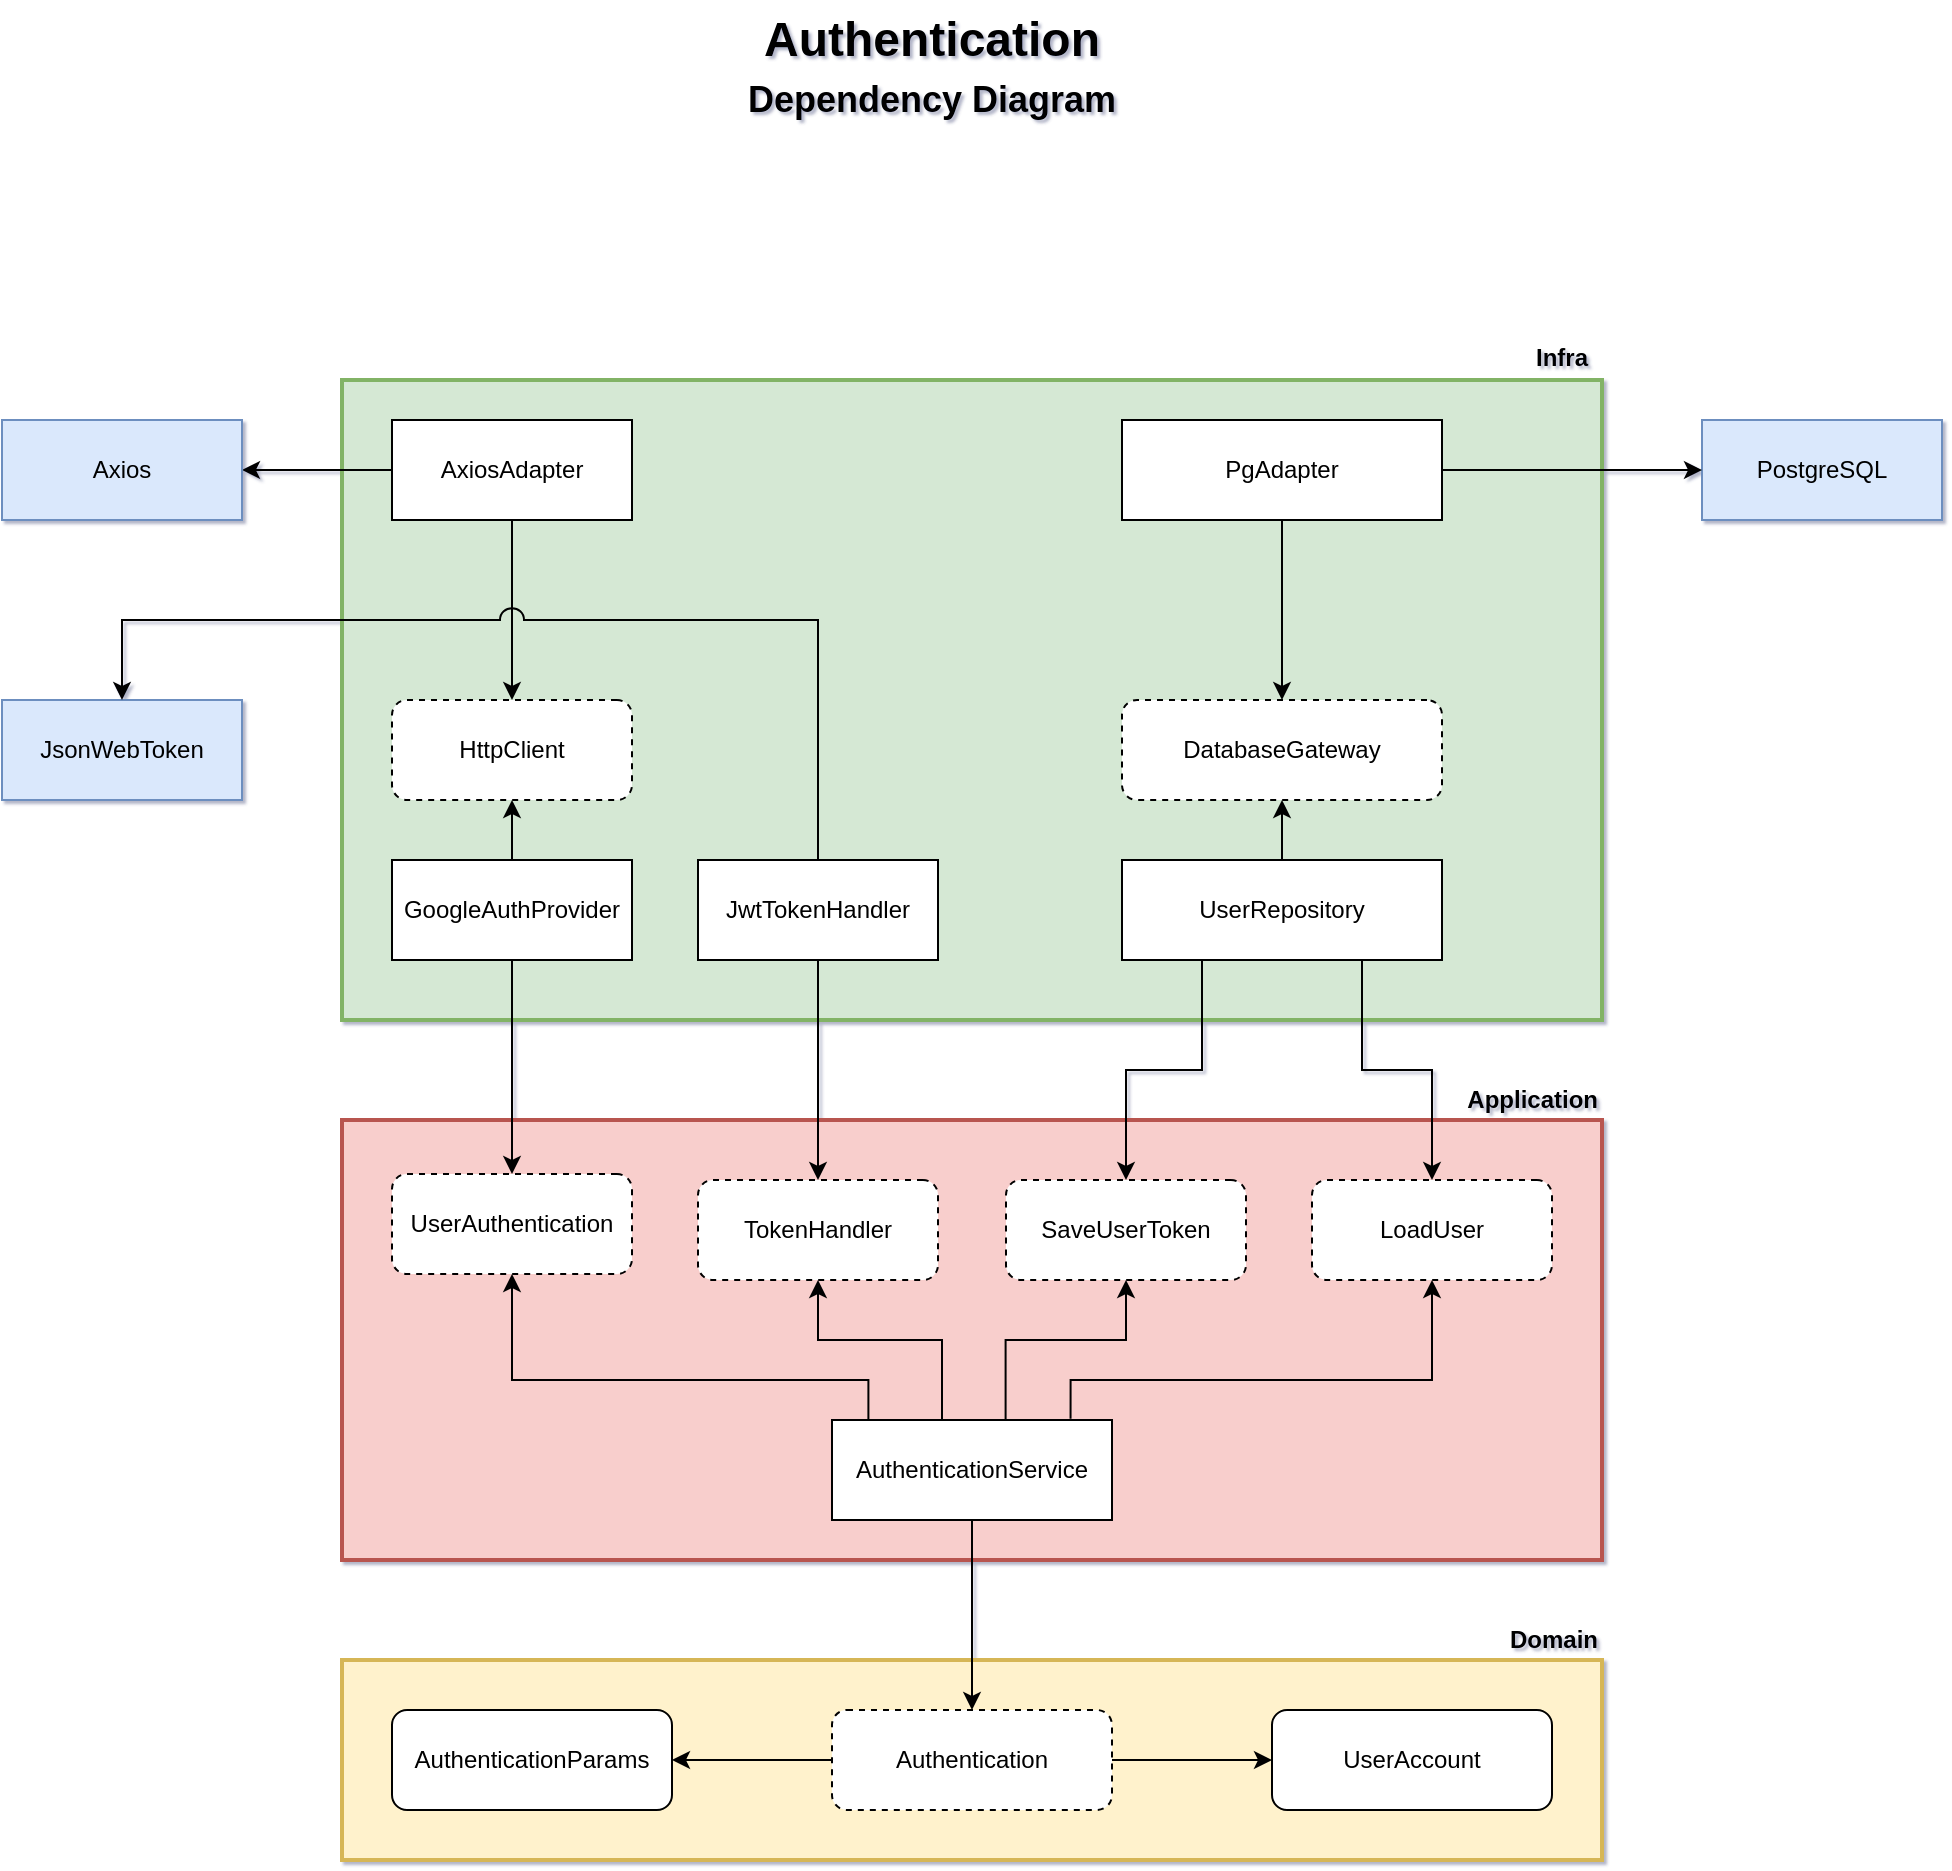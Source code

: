 <mxfile version="26.0.7" pages="2">
  <diagram name="authentication" id="iyGZp5jmrZklqUcgRUE-">
    <mxGraphModel dx="1434" dy="786" grid="1" gridSize="10" guides="1" tooltips="1" connect="1" arrows="1" fold="1" page="1" pageScale="1" pageWidth="1169" pageHeight="1654" background="none" math="0" shadow="1">
      <root>
        <mxCell id="0" />
        <mxCell id="1" parent="0" />
        <mxCell id="yixODS26HITTkWKWrakN-14" value="" style="rounded=0;whiteSpace=wrap;html=1;strokeWidth=2;fillColor=#d5e8d4;strokeColor=#82b366;" parent="1" vertex="1">
          <mxGeometry x="290" y="230" width="630" height="320" as="geometry" />
        </mxCell>
        <mxCell id="gKhw4Je1qJ6hsbhi2J0A-1" value="" style="rounded=0;whiteSpace=wrap;html=1;strokeWidth=2;fillColor=#fff2cc;strokeColor=#d6b656;" parent="1" vertex="1">
          <mxGeometry x="290" y="870" width="630" height="100" as="geometry" />
        </mxCell>
        <mxCell id="gKhw4Je1qJ6hsbhi2J0A-2" value="&lt;b style=&quot;font-size: 12px;&quot;&gt;&lt;font style=&quot;font-size: 12px;&quot;&gt;Domain&lt;br&gt;&lt;/font&gt;&lt;/b&gt;" style="text;html=1;strokeColor=none;fillColor=none;align=right;verticalAlign=middle;whiteSpace=wrap;rounded=0;fontSize=12;" parent="1" vertex="1">
          <mxGeometry x="820" y="850" width="100" height="20" as="geometry" />
        </mxCell>
        <mxCell id="gKhw4Je1qJ6hsbhi2J0A-14" style="edgeStyle=orthogonalEdgeStyle;rounded=0;orthogonalLoop=1;jettySize=auto;html=1;entryX=0;entryY=0.5;entryDx=0;entryDy=0;" parent="1" source="gKhw4Je1qJ6hsbhi2J0A-3" target="gKhw4Je1qJ6hsbhi2J0A-4" edge="1">
          <mxGeometry relative="1" as="geometry" />
        </mxCell>
        <mxCell id="gKhw4Je1qJ6hsbhi2J0A-15" style="edgeStyle=orthogonalEdgeStyle;rounded=0;orthogonalLoop=1;jettySize=auto;html=1;" parent="1" source="gKhw4Je1qJ6hsbhi2J0A-3" target="gKhw4Je1qJ6hsbhi2J0A-6" edge="1">
          <mxGeometry relative="1" as="geometry" />
        </mxCell>
        <mxCell id="gKhw4Je1qJ6hsbhi2J0A-3" value="Authentication" style="rounded=1;whiteSpace=wrap;html=1;dashed=1;" parent="1" vertex="1">
          <mxGeometry x="535" y="895" width="140" height="50" as="geometry" />
        </mxCell>
        <mxCell id="gKhw4Je1qJ6hsbhi2J0A-4" value="UserAccount" style="rounded=1;whiteSpace=wrap;html=1;glass=0;shadow=0;" parent="1" vertex="1">
          <mxGeometry x="755" y="895" width="140" height="50" as="geometry" />
        </mxCell>
        <mxCell id="gKhw4Je1qJ6hsbhi2J0A-6" value="AuthenticationParams" style="rounded=1;whiteSpace=wrap;html=1;glass=0;shadow=0;" parent="1" vertex="1">
          <mxGeometry x="315" y="895" width="140" height="50" as="geometry" />
        </mxCell>
        <mxCell id="LERfh-It_sYKTg9gHOGU-4" value="" style="rounded=0;whiteSpace=wrap;html=1;strokeWidth=2;fillColor=#f8ceccff;strokeColor=#b85450ff;" parent="1" vertex="1">
          <mxGeometry x="290" y="600" width="630" height="220" as="geometry" />
        </mxCell>
        <mxCell id="LERfh-It_sYKTg9gHOGU-5" value="Application" style="text;html=1;strokeColor=none;fillColor=none;align=right;verticalAlign=middle;whiteSpace=wrap;rounded=0;fontSize=12;fontStyle=1" parent="1" vertex="1">
          <mxGeometry x="820" y="580" width="100" height="20" as="geometry" />
        </mxCell>
        <mxCell id="LERfh-It_sYKTg9gHOGU-7" style="edgeStyle=orthogonalEdgeStyle;rounded=0;orthogonalLoop=1;jettySize=auto;html=1;entryX=0.5;entryY=0;entryDx=0;entryDy=0;" parent="1" source="LERfh-It_sYKTg9gHOGU-6" target="gKhw4Je1qJ6hsbhi2J0A-3" edge="1">
          <mxGeometry relative="1" as="geometry" />
        </mxCell>
        <mxCell id="LERfh-It_sYKTg9gHOGU-15" style="edgeStyle=orthogonalEdgeStyle;rounded=0;orthogonalLoop=1;jettySize=auto;html=1;entryX=0.5;entryY=1;entryDx=0;entryDy=0;exitX=0.38;exitY=0;exitDx=0;exitDy=0;exitPerimeter=0;" parent="1" source="LERfh-It_sYKTg9gHOGU-6" target="LERfh-It_sYKTg9gHOGU-11" edge="1">
          <mxGeometry relative="1" as="geometry">
            <Array as="points">
              <mxPoint x="590" y="750" />
              <mxPoint x="590" y="710" />
              <mxPoint x="528" y="710" />
            </Array>
          </mxGeometry>
        </mxCell>
        <mxCell id="LERfh-It_sYKTg9gHOGU-16" style="edgeStyle=orthogonalEdgeStyle;rounded=0;orthogonalLoop=1;jettySize=auto;html=1;entryX=0.5;entryY=1;entryDx=0;entryDy=0;exitX=0.62;exitY=0;exitDx=0;exitDy=0;exitPerimeter=0;" parent="1" source="LERfh-It_sYKTg9gHOGU-6" target="LERfh-It_sYKTg9gHOGU-12" edge="1">
          <mxGeometry relative="1" as="geometry">
            <Array as="points">
              <mxPoint x="622" y="710" />
              <mxPoint x="682" y="710" />
            </Array>
          </mxGeometry>
        </mxCell>
        <mxCell id="LERfh-It_sYKTg9gHOGU-17" style="edgeStyle=orthogonalEdgeStyle;rounded=0;orthogonalLoop=1;jettySize=auto;html=1;entryX=0.5;entryY=1;entryDx=0;entryDy=0;exitX=0.852;exitY=-0.013;exitDx=0;exitDy=0;exitPerimeter=0;" parent="1" source="LERfh-It_sYKTg9gHOGU-6" target="LERfh-It_sYKTg9gHOGU-13" edge="1">
          <mxGeometry relative="1" as="geometry">
            <Array as="points">
              <mxPoint x="654" y="730" />
              <mxPoint x="835" y="730" />
            </Array>
          </mxGeometry>
        </mxCell>
        <mxCell id="LERfh-It_sYKTg9gHOGU-49" style="edgeStyle=orthogonalEdgeStyle;rounded=0;orthogonalLoop=1;jettySize=auto;html=1;exitX=0.13;exitY=0;exitDx=0;exitDy=0;exitPerimeter=0;" parent="1" source="LERfh-It_sYKTg9gHOGU-6" target="LERfh-It_sYKTg9gHOGU-10" edge="1">
          <mxGeometry relative="1" as="geometry">
            <Array as="points">
              <mxPoint x="553" y="730" />
              <mxPoint x="375" y="730" />
            </Array>
          </mxGeometry>
        </mxCell>
        <mxCell id="LERfh-It_sYKTg9gHOGU-6" value="AuthenticationService" style="rounded=0;whiteSpace=wrap;html=1;glass=0;shadow=0;points=[[0,0,0,0,0],[0,0.25,0,0,0],[0,0.5,0,0,0],[0,0.75,0,0,0],[0,1,0,0,0],[0.13,0,0,0,0],[0.25,0,0,0,0],[0.25,1,0,0,0],[0.38,0,0,0,0],[0.5,0,0,0,0],[0.5,1,0,0,0],[0.62,0,0,0,0],[0.75,0,0,0,0],[0.75,1,0,0,0],[0.88,0,0,0,0],[1,0,0,0,0],[1,0.25,0,0,0],[1,0.5,0,0,0],[1,0.75,0,0,0],[1,1,0,0,0]];" parent="1" vertex="1">
          <mxGeometry x="535" y="750" width="140" height="50" as="geometry" />
        </mxCell>
        <mxCell id="LERfh-It_sYKTg9gHOGU-10" value="UserAuthentication" style="rounded=1;whiteSpace=wrap;html=1;flipH=1;dashed=1;" parent="1" vertex="1">
          <mxGeometry x="315" y="627" width="120" height="50" as="geometry" />
        </mxCell>
        <mxCell id="LERfh-It_sYKTg9gHOGU-11" value="TokenHandler" style="rounded=1;whiteSpace=wrap;html=1;dashed=1;flipH=1;" parent="1" vertex="1">
          <mxGeometry x="468" y="630" width="120" height="50" as="geometry" />
        </mxCell>
        <mxCell id="LERfh-It_sYKTg9gHOGU-12" value="SaveUserToken" style="rounded=1;whiteSpace=wrap;html=1;dashed=1;flipH=1;" parent="1" vertex="1">
          <mxGeometry x="622" y="630" width="120" height="50" as="geometry" />
        </mxCell>
        <mxCell id="LERfh-It_sYKTg9gHOGU-13" value="LoadUser" style="rounded=1;whiteSpace=wrap;html=1;dashed=1;flipH=1;" parent="1" vertex="1">
          <mxGeometry x="775" y="630" width="120" height="50" as="geometry" />
        </mxCell>
        <mxCell id="LERfh-It_sYKTg9gHOGU-26" style="edgeStyle=orthogonalEdgeStyle;rounded=0;orthogonalLoop=1;jettySize=auto;html=1;exitX=0.5;exitY=1;exitDx=0;exitDy=0;exitPerimeter=0;" parent="1" source="u-mnAU9tdNBNZDLYJsx6-3" target="LERfh-It_sYKTg9gHOGU-11" edge="1">
          <mxGeometry relative="1" as="geometry">
            <mxPoint x="528" y="325" as="sourcePoint" />
          </mxGeometry>
        </mxCell>
        <mxCell id="LERfh-It_sYKTg9gHOGU-27" style="edgeStyle=orthogonalEdgeStyle;rounded=0;orthogonalLoop=1;jettySize=auto;html=1;exitX=0.25;exitY=1;exitDx=0;exitDy=0;exitPerimeter=0;" parent="1" source="u-mnAU9tdNBNZDLYJsx6-5" target="LERfh-It_sYKTg9gHOGU-12" edge="1">
          <mxGeometry relative="1" as="geometry">
            <mxPoint x="740" y="325" as="sourcePoint" />
          </mxGeometry>
        </mxCell>
        <mxCell id="LERfh-It_sYKTg9gHOGU-28" style="edgeStyle=orthogonalEdgeStyle;rounded=0;orthogonalLoop=1;jettySize=auto;html=1;exitX=0.75;exitY=1;exitDx=0;exitDy=0;exitPerimeter=0;" parent="1" source="u-mnAU9tdNBNZDLYJsx6-5" target="LERfh-It_sYKTg9gHOGU-13" edge="1">
          <mxGeometry relative="1" as="geometry">
            <mxPoint x="800" y="320" as="sourcePoint" />
          </mxGeometry>
        </mxCell>
        <mxCell id="LERfh-It_sYKTg9gHOGU-25" style="edgeStyle=orthogonalEdgeStyle;rounded=0;orthogonalLoop=1;jettySize=auto;html=1;entryX=0.5;entryY=0;entryDx=0;entryDy=0;exitX=0.5;exitY=1;exitDx=0;exitDy=0;exitPerimeter=0;" parent="1" source="u-mnAU9tdNBNZDLYJsx6-2" target="LERfh-It_sYKTg9gHOGU-10" edge="1">
          <mxGeometry relative="1" as="geometry">
            <mxPoint x="375" y="325" as="sourcePoint" />
          </mxGeometry>
        </mxCell>
        <mxCell id="LERfh-It_sYKTg9gHOGU-30" style="edgeStyle=orthogonalEdgeStyle;rounded=0;orthogonalLoop=1;jettySize=auto;html=1;entryX=0.5;entryY=1;entryDx=0;entryDy=0;exitX=0.5;exitY=0;exitDx=0;exitDy=0;exitPerimeter=0;" parent="1" source="u-mnAU9tdNBNZDLYJsx6-2" target="LERfh-It_sYKTg9gHOGU-29" edge="1">
          <mxGeometry relative="1" as="geometry">
            <mxPoint x="375" y="275" as="sourcePoint" />
          </mxGeometry>
        </mxCell>
        <mxCell id="LERfh-It_sYKTg9gHOGU-29" value="HttpClient" style="rounded=1;whiteSpace=wrap;html=1;dashed=1;flipH=1;" parent="1" vertex="1">
          <mxGeometry x="315" y="390" width="120" height="50" as="geometry" />
        </mxCell>
        <mxCell id="LERfh-It_sYKTg9gHOGU-32" style="edgeStyle=orthogonalEdgeStyle;rounded=0;orthogonalLoop=1;jettySize=auto;html=1;exitX=0.5;exitY=1;exitDx=0;exitDy=0;exitPerimeter=0;" parent="1" source="u-mnAU9tdNBNZDLYJsx6-1" target="LERfh-It_sYKTg9gHOGU-29" edge="1">
          <mxGeometry relative="1" as="geometry">
            <mxPoint x="375" y="140" as="sourcePoint" />
          </mxGeometry>
        </mxCell>
        <mxCell id="LERfh-It_sYKTg9gHOGU-34" style="edgeStyle=orthogonalEdgeStyle;rounded=0;orthogonalLoop=1;jettySize=auto;html=1;entryX=1;entryY=0.5;entryDx=0;entryDy=0;exitX=0;exitY=0.5;exitDx=0;exitDy=0;exitPerimeter=0;" parent="1" source="u-mnAU9tdNBNZDLYJsx6-1" target="LERfh-It_sYKTg9gHOGU-33" edge="1">
          <mxGeometry relative="1" as="geometry">
            <mxPoint x="310" y="115" as="sourcePoint" />
          </mxGeometry>
        </mxCell>
        <mxCell id="LERfh-It_sYKTg9gHOGU-33" value="Axios" style="rounded=0;whiteSpace=wrap;html=1;glass=0;shadow=0;fillColor=#dae8fc;strokeColor=#6c8ebf;" parent="1" vertex="1">
          <mxGeometry x="120" y="250" width="120" height="50" as="geometry" />
        </mxCell>
        <mxCell id="LERfh-It_sYKTg9gHOGU-35" value="PostgreSQL" style="rounded=0;whiteSpace=wrap;html=1;glass=0;shadow=0;fillColor=#dae8fc;strokeColor=#6c8ebf;" parent="1" vertex="1">
          <mxGeometry x="970" y="250" width="120" height="50" as="geometry" />
        </mxCell>
        <mxCell id="LERfh-It_sYKTg9gHOGU-36" value="JsonWebToken" style="rounded=0;whiteSpace=wrap;html=1;glass=0;shadow=0;fillColor=#dae8fc;strokeColor=#6c8ebf;" parent="1" vertex="1">
          <mxGeometry x="120" y="390" width="120" height="50" as="geometry" />
        </mxCell>
        <mxCell id="LERfh-It_sYKTg9gHOGU-66" value="Authentication" style="text;html=1;strokeColor=none;fillColor=none;align=center;verticalAlign=middle;whiteSpace=wrap;rounded=0;fontSize=24;fontStyle=1" parent="1" vertex="1">
          <mxGeometry x="360" y="40" width="450" height="40" as="geometry" />
        </mxCell>
        <mxCell id="LERfh-It_sYKTg9gHOGU-67" value="Dependency Diagram" style="text;html=1;strokeColor=none;fillColor=none;align=center;verticalAlign=middle;whiteSpace=wrap;rounded=0;fontSize=18;fontStyle=1" parent="1" vertex="1">
          <mxGeometry x="365" y="70" width="440" height="40" as="geometry" />
        </mxCell>
        <mxCell id="u-mnAU9tdNBNZDLYJsx6-1" value="AxiosAdapter" style="rounded=0;whiteSpace=wrap;html=1;glass=0;shadow=0;points=[[0,0,0,0,0],[0,0.25,0,0,0],[0,0.5,0,0,0],[0,0.75,0,0,0],[0,1,0,0,0],[0.13,0,0,0,0],[0.25,0,0,0,0],[0.25,1,0,0,0],[0.38,0,0,0,0],[0.5,0,0,0,0],[0.5,1,0,0,0],[0.62,0,0,0,0],[0.75,0,0,0,0],[0.75,1,0,0,0],[0.88,0,0,0,0],[1,0,0,0,0],[1,0.25,0,0,0],[1,0.5,0,0,0],[1,0.75,0,0,0],[1,1,0,0,0]];" parent="1" vertex="1">
          <mxGeometry x="315" y="250" width="120" height="50" as="geometry" />
        </mxCell>
        <mxCell id="u-mnAU9tdNBNZDLYJsx6-2" value="GoogleAuthProvider" style="rounded=0;whiteSpace=wrap;html=1;glass=0;shadow=0;points=[[0,0,0,0,0],[0,0.25,0,0,0],[0,0.5,0,0,0],[0,0.75,0,0,0],[0,1,0,0,0],[0.13,0,0,0,0],[0.25,0,0,0,0],[0.25,1,0,0,0],[0.38,0,0,0,0],[0.5,0,0,0,0],[0.5,1,0,0,0],[0.62,0,0,0,0],[0.75,0,0,0,0],[0.75,1,0,0,0],[0.88,0,0,0,0],[1,0,0,0,0],[1,0.25,0,0,0],[1,0.5,0,0,0],[1,0.75,0,0,0],[1,1,0,0,0]];" parent="1" vertex="1">
          <mxGeometry x="315" y="470" width="120" height="50" as="geometry" />
        </mxCell>
        <mxCell id="u-mnAU9tdNBNZDLYJsx6-3" value="Jwt&lt;span style=&quot;background-color: initial;&quot;&gt;TokenHandler&lt;/span&gt;" style="rounded=0;whiteSpace=wrap;html=1;glass=0;shadow=0;points=[[0,0,0,0,0],[0,0.25,0,0,0],[0,0.5,0,0,0],[0,0.75,0,0,0],[0,1,0,0,0],[0.13,0,0,0,0],[0.25,0,0,0,0],[0.25,1,0,0,0],[0.38,0,0,0,0],[0.5,0,0,0,0],[0.5,1,0,0,0],[0.62,0,0,0,0],[0.75,0,0,0,0],[0.75,1,0,0,0],[0.88,0,0,0,0],[1,0,0,0,0],[1,0.25,0,0,0],[1,0.5,0,0,0],[1,0.75,0,0,0],[1,1,0,0,0]];" parent="1" vertex="1">
          <mxGeometry x="468" y="470" width="120" height="50" as="geometry" />
        </mxCell>
        <mxCell id="yixODS26HITTkWKWrakN-21" style="edgeStyle=orthogonalEdgeStyle;rounded=0;orthogonalLoop=1;jettySize=auto;html=1;" parent="1" source="u-mnAU9tdNBNZDLYJsx6-5" target="yixODS26HITTkWKWrakN-17" edge="1">
          <mxGeometry relative="1" as="geometry" />
        </mxCell>
        <mxCell id="u-mnAU9tdNBNZDLYJsx6-5" value="UserRepository" style="rounded=0;whiteSpace=wrap;html=1;glass=0;shadow=0;points=[[0,0,0,0,0],[0,0.25,0,0,0],[0,0.5,0,0,0],[0,0.75,0,0,0],[0,1,0,0,0],[0.13,0,0,0,0],[0.25,0,0,0,0],[0.25,1,0,0,0],[0.38,0,0,0,0],[0.5,0,0,0,0],[0.5,1,0,0,0],[0.62,0,0,0,0],[0.75,0,0,0,0],[0.75,1,0,0,0],[0.88,0,0,0,0],[1,0,0,0,0],[1,0.25,0,0,0],[1,0.5,0,0,0],[1,0.75,0,0,0],[1,1,0,0,0]];" parent="1" vertex="1">
          <mxGeometry x="680" y="470" width="160" height="50" as="geometry" />
        </mxCell>
        <mxCell id="yixODS26HITTkWKWrakN-15" value="Infra" style="text;html=1;strokeColor=none;fillColor=none;align=right;verticalAlign=middle;whiteSpace=wrap;rounded=0;fontSize=12;fontStyle=1" parent="1" vertex="1">
          <mxGeometry x="805" y="209" width="110" height="20" as="geometry" />
        </mxCell>
        <mxCell id="yixODS26HITTkWKWrakN-18" style="edgeStyle=orthogonalEdgeStyle;rounded=0;orthogonalLoop=1;jettySize=auto;html=1;" parent="1" source="yixODS26HITTkWKWrakN-16" target="yixODS26HITTkWKWrakN-17" edge="1">
          <mxGeometry relative="1" as="geometry" />
        </mxCell>
        <mxCell id="yixODS26HITTkWKWrakN-20" style="edgeStyle=orthogonalEdgeStyle;rounded=0;orthogonalLoop=1;jettySize=auto;html=1;entryX=0;entryY=0.5;entryDx=0;entryDy=0;" parent="1" source="yixODS26HITTkWKWrakN-16" target="LERfh-It_sYKTg9gHOGU-35" edge="1">
          <mxGeometry relative="1" as="geometry" />
        </mxCell>
        <mxCell id="yixODS26HITTkWKWrakN-16" value="PgAdapter" style="rounded=0;whiteSpace=wrap;html=1;glass=0;shadow=0;points=[[0,0,0,0,0],[0,0.25,0,0,0],[0,0.5,0,0,0],[0,0.75,0,0,0],[0,1,0,0,0],[0.13,0,0,0,0],[0.25,0,0,0,0],[0.25,1,0,0,0],[0.38,0,0,0,0],[0.5,0,0,0,0],[0.5,1,0,0,0],[0.62,0,0,0,0],[0.75,0,0,0,0],[0.75,1,0,0,0],[0.88,0,0,0,0],[1,0,0,0,0],[1,0.25,0,0,0],[1,0.5,0,0,0],[1,0.75,0,0,0],[1,1,0,0,0]];" parent="1" vertex="1">
          <mxGeometry x="680" y="250" width="160" height="50" as="geometry" />
        </mxCell>
        <mxCell id="yixODS26HITTkWKWrakN-17" value="DatabaseGateway" style="rounded=1;whiteSpace=wrap;html=1;dashed=1;flipH=1;" parent="1" vertex="1">
          <mxGeometry x="680" y="390" width="160" height="50" as="geometry" />
        </mxCell>
        <mxCell id="LERfh-It_sYKTg9gHOGU-41" style="edgeStyle=orthogonalEdgeStyle;rounded=0;orthogonalLoop=1;jettySize=auto;html=1;entryX=0.5;entryY=0;entryDx=0;entryDy=0;strokeColor=#000000;jumpStyle=arc;jumpSize=12;" parent="1" source="u-mnAU9tdNBNZDLYJsx6-3" target="LERfh-It_sYKTg9gHOGU-36" edge="1">
          <mxGeometry relative="1" as="geometry">
            <mxPoint x="528" y="270" as="sourcePoint" />
            <Array as="points">
              <mxPoint x="528" y="350" />
              <mxPoint x="180" y="350" />
            </Array>
          </mxGeometry>
        </mxCell>
      </root>
    </mxGraphModel>
  </diagram>
  <diagram name="Copy of authentication" id="kRQm_IUrpKz8mfNhFes5">
    <mxGraphModel dx="1434" dy="786" grid="1" gridSize="10" guides="1" tooltips="1" connect="1" arrows="1" fold="1" page="1" pageScale="1" pageWidth="1169" pageHeight="1654" background="none" math="0" shadow="1">
      <root>
        <mxCell id="bGvX8qLekd5CfTEIFus6-0" />
        <mxCell id="bGvX8qLekd5CfTEIFus6-1" parent="bGvX8qLekd5CfTEIFus6-0" />
        <mxCell id="bGvX8qLekd5CfTEIFus6-2" value="" style="rounded=0;whiteSpace=wrap;html=1;strokeWidth=2;fillColor=#d5e8d4;strokeColor=#82b366;" vertex="1" parent="bGvX8qLekd5CfTEIFus6-1">
          <mxGeometry x="290" y="370" width="630" height="180" as="geometry" />
        </mxCell>
        <mxCell id="bGvX8qLekd5CfTEIFus6-3" value="" style="rounded=0;whiteSpace=wrap;html=1;strokeWidth=2;fillColor=#fff2cc;strokeColor=#d6b656;" vertex="1" parent="bGvX8qLekd5CfTEIFus6-1">
          <mxGeometry x="290" y="870" width="630" height="100" as="geometry" />
        </mxCell>
        <mxCell id="bGvX8qLekd5CfTEIFus6-4" value="&lt;b style=&quot;font-size: 12px;&quot;&gt;&lt;font style=&quot;font-size: 12px;&quot;&gt;Domain&lt;br&gt;&lt;/font&gt;&lt;/b&gt;" style="text;html=1;strokeColor=none;fillColor=none;align=right;verticalAlign=middle;whiteSpace=wrap;rounded=0;fontSize=12;" vertex="1" parent="bGvX8qLekd5CfTEIFus6-1">
          <mxGeometry x="820" y="850" width="100" height="20" as="geometry" />
        </mxCell>
        <mxCell id="bGvX8qLekd5CfTEIFus6-5" style="edgeStyle=orthogonalEdgeStyle;rounded=0;orthogonalLoop=1;jettySize=auto;html=1;entryX=0;entryY=0.5;entryDx=0;entryDy=0;" edge="1" parent="bGvX8qLekd5CfTEIFus6-1" source="bGvX8qLekd5CfTEIFus6-7" target="bGvX8qLekd5CfTEIFus6-8">
          <mxGeometry relative="1" as="geometry" />
        </mxCell>
        <mxCell id="bGvX8qLekd5CfTEIFus6-6" style="edgeStyle=orthogonalEdgeStyle;rounded=0;orthogonalLoop=1;jettySize=auto;html=1;" edge="1" parent="bGvX8qLekd5CfTEIFus6-1" source="bGvX8qLekd5CfTEIFus6-7" target="bGvX8qLekd5CfTEIFus6-9">
          <mxGeometry relative="1" as="geometry" />
        </mxCell>
        <mxCell id="bGvX8qLekd5CfTEIFus6-7" value="Authentication" style="rounded=1;whiteSpace=wrap;html=1;dashed=1;" vertex="1" parent="bGvX8qLekd5CfTEIFus6-1">
          <mxGeometry x="535" y="895" width="140" height="50" as="geometry" />
        </mxCell>
        <mxCell id="bGvX8qLekd5CfTEIFus6-8" value="UserAccount" style="rounded=1;whiteSpace=wrap;html=1;glass=0;shadow=0;" vertex="1" parent="bGvX8qLekd5CfTEIFus6-1">
          <mxGeometry x="755" y="895" width="140" height="50" as="geometry" />
        </mxCell>
        <mxCell id="bGvX8qLekd5CfTEIFus6-9" value="AuthenticationParams" style="rounded=1;whiteSpace=wrap;html=1;glass=0;shadow=0;" vertex="1" parent="bGvX8qLekd5CfTEIFus6-1">
          <mxGeometry x="315" y="895" width="140" height="50" as="geometry" />
        </mxCell>
        <mxCell id="bGvX8qLekd5CfTEIFus6-10" value="" style="rounded=0;whiteSpace=wrap;html=1;strokeWidth=2;fillColor=#d5e8d4;strokeColor=#82b366;fontSize=10;" vertex="1" parent="bGvX8qLekd5CfTEIFus6-1">
          <mxGeometry x="290" y="1026" width="630" height="90" as="geometry" />
        </mxCell>
        <mxCell id="bGvX8qLekd5CfTEIFus6-11" value="&lt;b style=&quot;font-size: 12px;&quot;&gt;&lt;font style=&quot;font-size: 12px;&quot;&gt;Application / Controllers&lt;/font&gt;&lt;/b&gt;" style="text;html=1;strokeColor=none;fillColor=none;align=right;verticalAlign=middle;whiteSpace=wrap;rounded=0;fontSize=12;" vertex="1" parent="bGvX8qLekd5CfTEIFus6-1">
          <mxGeometry x="760" y="1006" width="160" height="20" as="geometry" />
        </mxCell>
        <mxCell id="bGvX8qLekd5CfTEIFus6-12" style="edgeStyle=orthogonalEdgeStyle;rounded=0;orthogonalLoop=1;jettySize=auto;html=1;entryX=0;entryY=0.5;entryDx=0;entryDy=0;" edge="1" parent="bGvX8qLekd5CfTEIFus6-1" source="bGvX8qLekd5CfTEIFus6-15" target="bGvX8qLekd5CfTEIFus6-16">
          <mxGeometry relative="1" as="geometry" />
        </mxCell>
        <mxCell id="bGvX8qLekd5CfTEIFus6-13" style="edgeStyle=orthogonalEdgeStyle;rounded=0;orthogonalLoop=1;jettySize=auto;html=1;entryX=1;entryY=0.5;entryDx=0;entryDy=0;" edge="1" parent="bGvX8qLekd5CfTEIFus6-1" source="bGvX8qLekd5CfTEIFus6-15" target="bGvX8qLekd5CfTEIFus6-17">
          <mxGeometry relative="1" as="geometry" />
        </mxCell>
        <mxCell id="bGvX8qLekd5CfTEIFus6-14" style="edgeStyle=orthogonalEdgeStyle;rounded=0;orthogonalLoop=1;jettySize=auto;html=1;entryX=0.5;entryY=1;entryDx=0;entryDy=0;" edge="1" parent="bGvX8qLekd5CfTEIFus6-1" source="bGvX8qLekd5CfTEIFus6-15" target="bGvX8qLekd5CfTEIFus6-7">
          <mxGeometry relative="1" as="geometry" />
        </mxCell>
        <mxCell id="bGvX8qLekd5CfTEIFus6-15" value="LoginController" style="rounded=0;whiteSpace=wrap;html=1;" vertex="1" parent="bGvX8qLekd5CfTEIFus6-1">
          <mxGeometry x="535" y="1046" width="140" height="50" as="geometry" />
        </mxCell>
        <mxCell id="bGvX8qLekd5CfTEIFus6-16" value="Controller" style="rounded=1;whiteSpace=wrap;html=1;dashed=1;" vertex="1" parent="bGvX8qLekd5CfTEIFus6-1">
          <mxGeometry x="755" y="1046" width="140" height="50" as="geometry" />
        </mxCell>
        <mxCell id="bGvX8qLekd5CfTEIFus6-17" value="Validator" style="rounded=1;whiteSpace=wrap;html=1;dashed=1;" vertex="1" parent="bGvX8qLekd5CfTEIFus6-1">
          <mxGeometry x="315" y="1046" width="140" height="50" as="geometry" />
        </mxCell>
        <mxCell id="bGvX8qLekd5CfTEIFus6-18" value="" style="rounded=0;whiteSpace=wrap;html=1;strokeWidth=2;fillColor=#f8ceccff;strokeColor=#b85450ff;" vertex="1" parent="bGvX8qLekd5CfTEIFus6-1">
          <mxGeometry x="290" y="600" width="630" height="220" as="geometry" />
        </mxCell>
        <mxCell id="bGvX8qLekd5CfTEIFus6-19" value="Application" style="text;html=1;strokeColor=none;fillColor=none;align=right;verticalAlign=middle;whiteSpace=wrap;rounded=0;fontSize=12;fontStyle=1" vertex="1" parent="bGvX8qLekd5CfTEIFus6-1">
          <mxGeometry x="820" y="580" width="100" height="20" as="geometry" />
        </mxCell>
        <mxCell id="bGvX8qLekd5CfTEIFus6-20" style="edgeStyle=orthogonalEdgeStyle;rounded=0;orthogonalLoop=1;jettySize=auto;html=1;entryX=0.5;entryY=0;entryDx=0;entryDy=0;" edge="1" parent="bGvX8qLekd5CfTEIFus6-1" source="bGvX8qLekd5CfTEIFus6-25" target="bGvX8qLekd5CfTEIFus6-7">
          <mxGeometry relative="1" as="geometry" />
        </mxCell>
        <mxCell id="bGvX8qLekd5CfTEIFus6-21" style="edgeStyle=orthogonalEdgeStyle;rounded=0;orthogonalLoop=1;jettySize=auto;html=1;entryX=0.5;entryY=1;entryDx=0;entryDy=0;exitX=0.38;exitY=0;exitDx=0;exitDy=0;exitPerimeter=0;" edge="1" parent="bGvX8qLekd5CfTEIFus6-1" source="bGvX8qLekd5CfTEIFus6-25" target="bGvX8qLekd5CfTEIFus6-27">
          <mxGeometry relative="1" as="geometry">
            <Array as="points">
              <mxPoint x="590" y="750" />
              <mxPoint x="590" y="710" />
              <mxPoint x="528" y="710" />
            </Array>
          </mxGeometry>
        </mxCell>
        <mxCell id="bGvX8qLekd5CfTEIFus6-22" style="edgeStyle=orthogonalEdgeStyle;rounded=0;orthogonalLoop=1;jettySize=auto;html=1;entryX=0.5;entryY=1;entryDx=0;entryDy=0;exitX=0.62;exitY=0;exitDx=0;exitDy=0;exitPerimeter=0;" edge="1" parent="bGvX8qLekd5CfTEIFus6-1" source="bGvX8qLekd5CfTEIFus6-25" target="bGvX8qLekd5CfTEIFus6-28">
          <mxGeometry relative="1" as="geometry">
            <Array as="points">
              <mxPoint x="622" y="710" />
              <mxPoint x="682" y="710" />
            </Array>
          </mxGeometry>
        </mxCell>
        <mxCell id="bGvX8qLekd5CfTEIFus6-23" style="edgeStyle=orthogonalEdgeStyle;rounded=0;orthogonalLoop=1;jettySize=auto;html=1;entryX=0.5;entryY=1;entryDx=0;entryDy=0;exitX=0.852;exitY=-0.013;exitDx=0;exitDy=0;exitPerimeter=0;" edge="1" parent="bGvX8qLekd5CfTEIFus6-1" source="bGvX8qLekd5CfTEIFus6-25" target="bGvX8qLekd5CfTEIFus6-29">
          <mxGeometry relative="1" as="geometry">
            <Array as="points">
              <mxPoint x="654" y="730" />
              <mxPoint x="835" y="730" />
            </Array>
          </mxGeometry>
        </mxCell>
        <mxCell id="bGvX8qLekd5CfTEIFus6-24" style="edgeStyle=orthogonalEdgeStyle;rounded=0;orthogonalLoop=1;jettySize=auto;html=1;exitX=0.13;exitY=0;exitDx=0;exitDy=0;exitPerimeter=0;" edge="1" parent="bGvX8qLekd5CfTEIFus6-1" source="bGvX8qLekd5CfTEIFus6-25" target="bGvX8qLekd5CfTEIFus6-26">
          <mxGeometry relative="1" as="geometry">
            <Array as="points">
              <mxPoint x="553" y="730" />
              <mxPoint x="375" y="730" />
            </Array>
          </mxGeometry>
        </mxCell>
        <mxCell id="bGvX8qLekd5CfTEIFus6-25" value="AuthenticationService" style="rounded=0;whiteSpace=wrap;html=1;glass=0;shadow=0;points=[[0,0,0,0,0],[0,0.25,0,0,0],[0,0.5,0,0,0],[0,0.75,0,0,0],[0,1,0,0,0],[0.13,0,0,0,0],[0.25,0,0,0,0],[0.25,1,0,0,0],[0.38,0,0,0,0],[0.5,0,0,0,0],[0.5,1,0,0,0],[0.62,0,0,0,0],[0.75,0,0,0,0],[0.75,1,0,0,0],[0.88,0,0,0,0],[1,0,0,0,0],[1,0.25,0,0,0],[1,0.5,0,0,0],[1,0.75,0,0,0],[1,1,0,0,0]];" vertex="1" parent="bGvX8qLekd5CfTEIFus6-1">
          <mxGeometry x="535" y="750" width="140" height="50" as="geometry" />
        </mxCell>
        <mxCell id="bGvX8qLekd5CfTEIFus6-26" value="UserAuthentication" style="rounded=1;whiteSpace=wrap;html=1;flipH=1;dashed=1;" vertex="1" parent="bGvX8qLekd5CfTEIFus6-1">
          <mxGeometry x="315" y="627" width="120" height="50" as="geometry" />
        </mxCell>
        <mxCell id="bGvX8qLekd5CfTEIFus6-27" value="TokenHandler" style="rounded=1;whiteSpace=wrap;html=1;dashed=1;flipH=1;" vertex="1" parent="bGvX8qLekd5CfTEIFus6-1">
          <mxGeometry x="468" y="630" width="120" height="50" as="geometry" />
        </mxCell>
        <mxCell id="bGvX8qLekd5CfTEIFus6-28" value="SaveUserToken" style="rounded=1;whiteSpace=wrap;html=1;dashed=1;flipH=1;" vertex="1" parent="bGvX8qLekd5CfTEIFus6-1">
          <mxGeometry x="622" y="630" width="120" height="50" as="geometry" />
        </mxCell>
        <mxCell id="bGvX8qLekd5CfTEIFus6-29" value="LoadUser" style="rounded=1;whiteSpace=wrap;html=1;dashed=1;flipH=1;" vertex="1" parent="bGvX8qLekd5CfTEIFus6-1">
          <mxGeometry x="775" y="630" width="120" height="50" as="geometry" />
        </mxCell>
        <mxCell id="bGvX8qLekd5CfTEIFus6-30" style="edgeStyle=orthogonalEdgeStyle;rounded=0;orthogonalLoop=1;jettySize=auto;html=1;exitX=0.5;exitY=1;exitDx=0;exitDy=0;exitPerimeter=0;" edge="1" parent="bGvX8qLekd5CfTEIFus6-1" source="bGvX8qLekd5CfTEIFus6-58" target="bGvX8qLekd5CfTEIFus6-27">
          <mxGeometry relative="1" as="geometry">
            <mxPoint x="528" y="325" as="sourcePoint" />
          </mxGeometry>
        </mxCell>
        <mxCell id="bGvX8qLekd5CfTEIFus6-31" style="edgeStyle=orthogonalEdgeStyle;rounded=0;orthogonalLoop=1;jettySize=auto;html=1;exitX=0.25;exitY=1;exitDx=0;exitDy=0;exitPerimeter=0;" edge="1" parent="bGvX8qLekd5CfTEIFus6-1" source="bGvX8qLekd5CfTEIFus6-60" target="bGvX8qLekd5CfTEIFus6-28">
          <mxGeometry relative="1" as="geometry">
            <mxPoint x="740" y="325" as="sourcePoint" />
          </mxGeometry>
        </mxCell>
        <mxCell id="bGvX8qLekd5CfTEIFus6-32" style="edgeStyle=orthogonalEdgeStyle;rounded=0;orthogonalLoop=1;jettySize=auto;html=1;exitX=0.75;exitY=1;exitDx=0;exitDy=0;exitPerimeter=0;" edge="1" parent="bGvX8qLekd5CfTEIFus6-1" source="bGvX8qLekd5CfTEIFus6-60" target="bGvX8qLekd5CfTEIFus6-29">
          <mxGeometry relative="1" as="geometry">
            <mxPoint x="800" y="320" as="sourcePoint" />
          </mxGeometry>
        </mxCell>
        <mxCell id="bGvX8qLekd5CfTEIFus6-33" style="edgeStyle=orthogonalEdgeStyle;rounded=0;orthogonalLoop=1;jettySize=auto;html=1;entryX=0.5;entryY=0;entryDx=0;entryDy=0;exitX=0.5;exitY=1;exitDx=0;exitDy=0;exitPerimeter=0;" edge="1" parent="bGvX8qLekd5CfTEIFus6-1" source="bGvX8qLekd5CfTEIFus6-57" target="bGvX8qLekd5CfTEIFus6-26">
          <mxGeometry relative="1" as="geometry">
            <mxPoint x="375" y="325" as="sourcePoint" />
          </mxGeometry>
        </mxCell>
        <mxCell id="bGvX8qLekd5CfTEIFus6-34" style="edgeStyle=orthogonalEdgeStyle;rounded=0;orthogonalLoop=1;jettySize=auto;html=1;entryX=0.5;entryY=1;entryDx=0;entryDy=0;exitX=0.5;exitY=0;exitDx=0;exitDy=0;exitPerimeter=0;" edge="1" parent="bGvX8qLekd5CfTEIFus6-1" source="bGvX8qLekd5CfTEIFus6-57" target="bGvX8qLekd5CfTEIFus6-35">
          <mxGeometry relative="1" as="geometry">
            <mxPoint x="375" y="275" as="sourcePoint" />
          </mxGeometry>
        </mxCell>
        <mxCell id="bGvX8qLekd5CfTEIFus6-35" value="HttpClient" style="rounded=1;whiteSpace=wrap;html=1;dashed=1;flipH=1;" vertex="1" parent="bGvX8qLekd5CfTEIFus6-1">
          <mxGeometry x="315" y="390" width="120" height="50" as="geometry" />
        </mxCell>
        <mxCell id="bGvX8qLekd5CfTEIFus6-36" style="edgeStyle=orthogonalEdgeStyle;rounded=0;orthogonalLoop=1;jettySize=auto;html=1;exitX=0.5;exitY=1;exitDx=0;exitDy=0;exitPerimeter=0;" edge="1" parent="bGvX8qLekd5CfTEIFus6-1" source="bGvX8qLekd5CfTEIFus6-56" target="bGvX8qLekd5CfTEIFus6-35">
          <mxGeometry relative="1" as="geometry">
            <mxPoint x="375" y="140" as="sourcePoint" />
          </mxGeometry>
        </mxCell>
        <mxCell id="bGvX8qLekd5CfTEIFus6-37" style="edgeStyle=orthogonalEdgeStyle;rounded=0;orthogonalLoop=1;jettySize=auto;html=1;entryX=1;entryY=0.5;entryDx=0;entryDy=0;exitX=0;exitY=0.5;exitDx=0;exitDy=0;exitPerimeter=0;" edge="1" parent="bGvX8qLekd5CfTEIFus6-1" source="bGvX8qLekd5CfTEIFus6-56" target="bGvX8qLekd5CfTEIFus6-38">
          <mxGeometry relative="1" as="geometry">
            <mxPoint x="310" y="115" as="sourcePoint" />
          </mxGeometry>
        </mxCell>
        <mxCell id="bGvX8qLekd5CfTEIFus6-38" value="Axios" style="rounded=0;whiteSpace=wrap;html=1;glass=0;shadow=0;fillColor=#dae8fc;strokeColor=#6c8ebf;" vertex="1" parent="bGvX8qLekd5CfTEIFus6-1">
          <mxGeometry x="120" y="250" width="120" height="50" as="geometry" />
        </mxCell>
        <mxCell id="bGvX8qLekd5CfTEIFus6-39" value="PostgreSQL" style="rounded=0;whiteSpace=wrap;html=1;glass=0;shadow=0;fillColor=#dae8fc;strokeColor=#6c8ebf;" vertex="1" parent="bGvX8qLekd5CfTEIFus6-1">
          <mxGeometry x="970" y="250" width="120" height="50" as="geometry" />
        </mxCell>
        <mxCell id="bGvX8qLekd5CfTEIFus6-40" value="JsonWebToken" style="rounded=0;whiteSpace=wrap;html=1;glass=0;shadow=0;fillColor=#dae8fc;strokeColor=#6c8ebf;" vertex="1" parent="bGvX8qLekd5CfTEIFus6-1">
          <mxGeometry x="120" y="390" width="120" height="50" as="geometry" />
        </mxCell>
        <mxCell id="bGvX8qLekd5CfTEIFus6-41" value="" style="rounded=0;whiteSpace=wrap;html=1;strokeWidth=2;fillColor=#d5e8d4;strokeColor=#82b366;" vertex="1" parent="bGvX8qLekd5CfTEIFus6-1">
          <mxGeometry x="80" y="1026" width="185" height="270" as="geometry" />
        </mxCell>
        <mxCell id="bGvX8qLekd5CfTEIFus6-42" value="&lt;b style=&quot;font-size: 12px;&quot;&gt;&lt;font style=&quot;font-size: 12px;&quot;&gt;Application / Validators&lt;/font&gt;&lt;/b&gt;" style="text;html=1;strokeColor=none;fillColor=none;align=right;verticalAlign=middle;whiteSpace=wrap;rounded=0;fontSize=12;" vertex="1" parent="bGvX8qLekd5CfTEIFus6-1">
          <mxGeometry x="100" y="1006" width="165" height="20" as="geometry" />
        </mxCell>
        <mxCell id="bGvX8qLekd5CfTEIFus6-43" value="RequireFieldValidator" style="rounded=0;whiteSpace=wrap;html=1;flipH=0;" vertex="1" parent="bGvX8qLekd5CfTEIFus6-1">
          <mxGeometry x="100" y="1106" width="140" height="50" as="geometry" />
        </mxCell>
        <mxCell id="bGvX8qLekd5CfTEIFus6-44" value="EmailValidator" style="rounded=0;whiteSpace=wrap;html=1;glass=0;shadow=0;flipH=0;" vertex="1" parent="bGvX8qLekd5CfTEIFus6-1">
          <mxGeometry x="100" y="1226" width="140" height="50" as="geometry" />
        </mxCell>
        <mxCell id="bGvX8qLekd5CfTEIFus6-45" value="CompositeValidator" style="rounded=0;whiteSpace=wrap;html=1;glass=0;shadow=0;flipH=0;" vertex="1" parent="bGvX8qLekd5CfTEIFus6-1">
          <mxGeometry x="100" y="1046" width="140" height="50" as="geometry" />
        </mxCell>
        <mxCell id="bGvX8qLekd5CfTEIFus6-46" style="edgeStyle=orthogonalEdgeStyle;rounded=0;orthogonalLoop=1;jettySize=auto;html=1;entryX=0.5;entryY=1;entryDx=0;entryDy=0;exitX=1;exitY=0.5;exitDx=0;exitDy=0;" edge="1" parent="bGvX8qLekd5CfTEIFus6-1" source="bGvX8qLekd5CfTEIFus6-41" target="bGvX8qLekd5CfTEIFus6-17">
          <mxGeometry relative="1" as="geometry">
            <Array as="points">
              <mxPoint x="385" y="1161" />
            </Array>
          </mxGeometry>
        </mxCell>
        <mxCell id="bGvX8qLekd5CfTEIFus6-47" value="CompareFieldValidator" style="rounded=0;whiteSpace=wrap;html=1;flipH=0;" vertex="1" parent="bGvX8qLekd5CfTEIFus6-1">
          <mxGeometry x="100" y="1166" width="140" height="50" as="geometry" />
        </mxCell>
        <mxCell id="bGvX8qLekd5CfTEIFus6-48" value="" style="rounded=0;whiteSpace=wrap;html=1;strokeWidth=2;fillColor=#dae8fc;strokeColor=#6c8ebf;" vertex="1" parent="bGvX8qLekd5CfTEIFus6-1">
          <mxGeometry x="290" y="1189" width="630" height="107" as="geometry" />
        </mxCell>
        <mxCell id="bGvX8qLekd5CfTEIFus6-49" value="&lt;b style=&quot;font-size: 12px;&quot;&gt;&lt;font style=&quot;font-size: 12px;&quot;&gt;Infra&lt;/font&gt;&lt;/b&gt;" style="text;html=1;strokeColor=none;fillColor=none;align=right;verticalAlign=middle;whiteSpace=wrap;rounded=0;fontSize=12;" vertex="1" parent="bGvX8qLekd5CfTEIFus6-1">
          <mxGeometry x="820" y="1169" width="100" height="20" as="geometry" />
        </mxCell>
        <mxCell id="bGvX8qLekd5CfTEIFus6-50" style="edgeStyle=orthogonalEdgeStyle;rounded=0;orthogonalLoop=1;jettySize=auto;html=1;entryX=0.5;entryY=1;entryDx=0;entryDy=0;" edge="1" parent="bGvX8qLekd5CfTEIFus6-1" source="bGvX8qLekd5CfTEIFus6-52" target="bGvX8qLekd5CfTEIFus6-16">
          <mxGeometry relative="1" as="geometry" />
        </mxCell>
        <mxCell id="bGvX8qLekd5CfTEIFus6-51" style="edgeStyle=orthogonalEdgeStyle;rounded=0;orthogonalLoop=1;jettySize=auto;html=1;" edge="1" parent="bGvX8qLekd5CfTEIFus6-1" source="bGvX8qLekd5CfTEIFus6-52" target="bGvX8qLekd5CfTEIFus6-53">
          <mxGeometry relative="1" as="geometry" />
        </mxCell>
        <mxCell id="bGvX8qLekd5CfTEIFus6-52" value="ExpressRouteAdapter" style="rounded=0;whiteSpace=wrap;html=1;flipH=1;" vertex="1" parent="bGvX8qLekd5CfTEIFus6-1">
          <mxGeometry x="755" y="1216" width="140" height="50" as="geometry" />
        </mxCell>
        <mxCell id="bGvX8qLekd5CfTEIFus6-53" value="Express" style="rounded=0;whiteSpace=wrap;html=1;glass=0;shadow=0;fillColor=#e1d5e7;strokeColor=#9673a6;" vertex="1" parent="bGvX8qLekd5CfTEIFus6-1">
          <mxGeometry x="970" y="1216" width="120" height="50" as="geometry" />
        </mxCell>
        <mxCell id="bGvX8qLekd5CfTEIFus6-54" value="Authentication" style="text;html=1;strokeColor=none;fillColor=none;align=center;verticalAlign=middle;whiteSpace=wrap;rounded=0;fontSize=24;fontStyle=1" vertex="1" parent="bGvX8qLekd5CfTEIFus6-1">
          <mxGeometry x="360" y="40" width="450" height="40" as="geometry" />
        </mxCell>
        <mxCell id="bGvX8qLekd5CfTEIFus6-55" value="Dependency Diagram" style="text;html=1;strokeColor=none;fillColor=none;align=center;verticalAlign=middle;whiteSpace=wrap;rounded=0;fontSize=18;fontStyle=1" vertex="1" parent="bGvX8qLekd5CfTEIFus6-1">
          <mxGeometry x="365" y="70" width="440" height="40" as="geometry" />
        </mxCell>
        <mxCell id="bGvX8qLekd5CfTEIFus6-56" value="AxiosAdapter" style="rounded=0;whiteSpace=wrap;html=1;glass=0;shadow=0;points=[[0,0,0,0,0],[0,0.25,0,0,0],[0,0.5,0,0,0],[0,0.75,0,0,0],[0,1,0,0,0],[0.13,0,0,0,0],[0.25,0,0,0,0],[0.25,1,0,0,0],[0.38,0,0,0,0],[0.5,0,0,0,0],[0.5,1,0,0,0],[0.62,0,0,0,0],[0.75,0,0,0,0],[0.75,1,0,0,0],[0.88,0,0,0,0],[1,0,0,0,0],[1,0.25,0,0,0],[1,0.5,0,0,0],[1,0.75,0,0,0],[1,1,0,0,0]];" vertex="1" parent="bGvX8qLekd5CfTEIFus6-1">
          <mxGeometry x="315" y="250" width="120" height="50" as="geometry" />
        </mxCell>
        <mxCell id="bGvX8qLekd5CfTEIFus6-57" value="GoogleAuthProvider" style="rounded=0;whiteSpace=wrap;html=1;glass=0;shadow=0;points=[[0,0,0,0,0],[0,0.25,0,0,0],[0,0.5,0,0,0],[0,0.75,0,0,0],[0,1,0,0,0],[0.13,0,0,0,0],[0.25,0,0,0,0],[0.25,1,0,0,0],[0.38,0,0,0,0],[0.5,0,0,0,0],[0.5,1,0,0,0],[0.62,0,0,0,0],[0.75,0,0,0,0],[0.75,1,0,0,0],[0.88,0,0,0,0],[1,0,0,0,0],[1,0.25,0,0,0],[1,0.5,0,0,0],[1,0.75,0,0,0],[1,1,0,0,0]];" vertex="1" parent="bGvX8qLekd5CfTEIFus6-1">
          <mxGeometry x="315" y="470" width="120" height="50" as="geometry" />
        </mxCell>
        <mxCell id="bGvX8qLekd5CfTEIFus6-58" value="Jwt&lt;span style=&quot;background-color: initial;&quot;&gt;TokenHandler&lt;/span&gt;" style="rounded=0;whiteSpace=wrap;html=1;glass=0;shadow=0;points=[[0,0,0,0,0],[0,0.25,0,0,0],[0,0.5,0,0,0],[0,0.75,0,0,0],[0,1,0,0,0],[0.13,0,0,0,0],[0.25,0,0,0,0],[0.25,1,0,0,0],[0.38,0,0,0,0],[0.5,0,0,0,0],[0.5,1,0,0,0],[0.62,0,0,0,0],[0.75,0,0,0,0],[0.75,1,0,0,0],[0.88,0,0,0,0],[1,0,0,0,0],[1,0.25,0,0,0],[1,0.5,0,0,0],[1,0.75,0,0,0],[1,1,0,0,0]];" vertex="1" parent="bGvX8qLekd5CfTEIFus6-1">
          <mxGeometry x="468" y="470" width="120" height="50" as="geometry" />
        </mxCell>
        <mxCell id="bGvX8qLekd5CfTEIFus6-59" style="edgeStyle=orthogonalEdgeStyle;rounded=0;orthogonalLoop=1;jettySize=auto;html=1;" edge="1" parent="bGvX8qLekd5CfTEIFus6-1" source="bGvX8qLekd5CfTEIFus6-60" target="bGvX8qLekd5CfTEIFus6-65">
          <mxGeometry relative="1" as="geometry" />
        </mxCell>
        <mxCell id="bGvX8qLekd5CfTEIFus6-60" value="UserRepository" style="rounded=0;whiteSpace=wrap;html=1;glass=0;shadow=0;points=[[0,0,0,0,0],[0,0.25,0,0,0],[0,0.5,0,0,0],[0,0.75,0,0,0],[0,1,0,0,0],[0.13,0,0,0,0],[0.25,0,0,0,0],[0.25,1,0,0,0],[0.38,0,0,0,0],[0.5,0,0,0,0],[0.5,1,0,0,0],[0.62,0,0,0,0],[0.75,0,0,0,0],[0.75,1,0,0,0],[0.88,0,0,0,0],[1,0,0,0,0],[1,0.25,0,0,0],[1,0.5,0,0,0],[1,0.75,0,0,0],[1,1,0,0,0]];" vertex="1" parent="bGvX8qLekd5CfTEIFus6-1">
          <mxGeometry x="680" y="470" width="160" height="50" as="geometry" />
        </mxCell>
        <mxCell id="bGvX8qLekd5CfTEIFus6-61" value="Infra" style="text;html=1;strokeColor=none;fillColor=none;align=right;verticalAlign=middle;whiteSpace=wrap;rounded=0;fontSize=12;fontStyle=1" vertex="1" parent="bGvX8qLekd5CfTEIFus6-1">
          <mxGeometry x="770" y="350" width="150" height="20" as="geometry" />
        </mxCell>
        <mxCell id="bGvX8qLekd5CfTEIFus6-62" style="edgeStyle=orthogonalEdgeStyle;rounded=0;orthogonalLoop=1;jettySize=auto;html=1;" edge="1" parent="bGvX8qLekd5CfTEIFus6-1" source="bGvX8qLekd5CfTEIFus6-64" target="bGvX8qLekd5CfTEIFus6-65">
          <mxGeometry relative="1" as="geometry" />
        </mxCell>
        <mxCell id="bGvX8qLekd5CfTEIFus6-63" style="edgeStyle=orthogonalEdgeStyle;rounded=0;orthogonalLoop=1;jettySize=auto;html=1;entryX=0;entryY=0.5;entryDx=0;entryDy=0;" edge="1" parent="bGvX8qLekd5CfTEIFus6-1" source="bGvX8qLekd5CfTEIFus6-64" target="bGvX8qLekd5CfTEIFus6-39">
          <mxGeometry relative="1" as="geometry" />
        </mxCell>
        <mxCell id="bGvX8qLekd5CfTEIFus6-64" value="PgAdapter" style="rounded=0;whiteSpace=wrap;html=1;glass=0;shadow=0;points=[[0,0,0,0,0],[0,0.25,0,0,0],[0,0.5,0,0,0],[0,0.75,0,0,0],[0,1,0,0,0],[0.13,0,0,0,0],[0.25,0,0,0,0],[0.25,1,0,0,0],[0.38,0,0,0,0],[0.5,0,0,0,0],[0.5,1,0,0,0],[0.62,0,0,0,0],[0.75,0,0,0,0],[0.75,1,0,0,0],[0.88,0,0,0,0],[1,0,0,0,0],[1,0.25,0,0,0],[1,0.5,0,0,0],[1,0.75,0,0,0],[1,1,0,0,0]];" vertex="1" parent="bGvX8qLekd5CfTEIFus6-1">
          <mxGeometry x="680" y="250" width="160" height="50" as="geometry" />
        </mxCell>
        <mxCell id="bGvX8qLekd5CfTEIFus6-65" value="DatabaseGateway" style="rounded=1;whiteSpace=wrap;html=1;dashed=1;flipH=1;" vertex="1" parent="bGvX8qLekd5CfTEIFus6-1">
          <mxGeometry x="680" y="390" width="160" height="50" as="geometry" />
        </mxCell>
        <mxCell id="bGvX8qLekd5CfTEIFus6-66" style="edgeStyle=orthogonalEdgeStyle;rounded=0;orthogonalLoop=1;jettySize=auto;html=1;entryX=0.5;entryY=0;entryDx=0;entryDy=0;strokeColor=#000000;jumpStyle=arc;jumpSize=12;" edge="1" parent="bGvX8qLekd5CfTEIFus6-1" source="bGvX8qLekd5CfTEIFus6-58" target="bGvX8qLekd5CfTEIFus6-40">
          <mxGeometry relative="1" as="geometry">
            <mxPoint x="528" y="270" as="sourcePoint" />
            <Array as="points">
              <mxPoint x="528" y="350" />
              <mxPoint x="180" y="350" />
            </Array>
          </mxGeometry>
        </mxCell>
      </root>
    </mxGraphModel>
  </diagram>
</mxfile>
